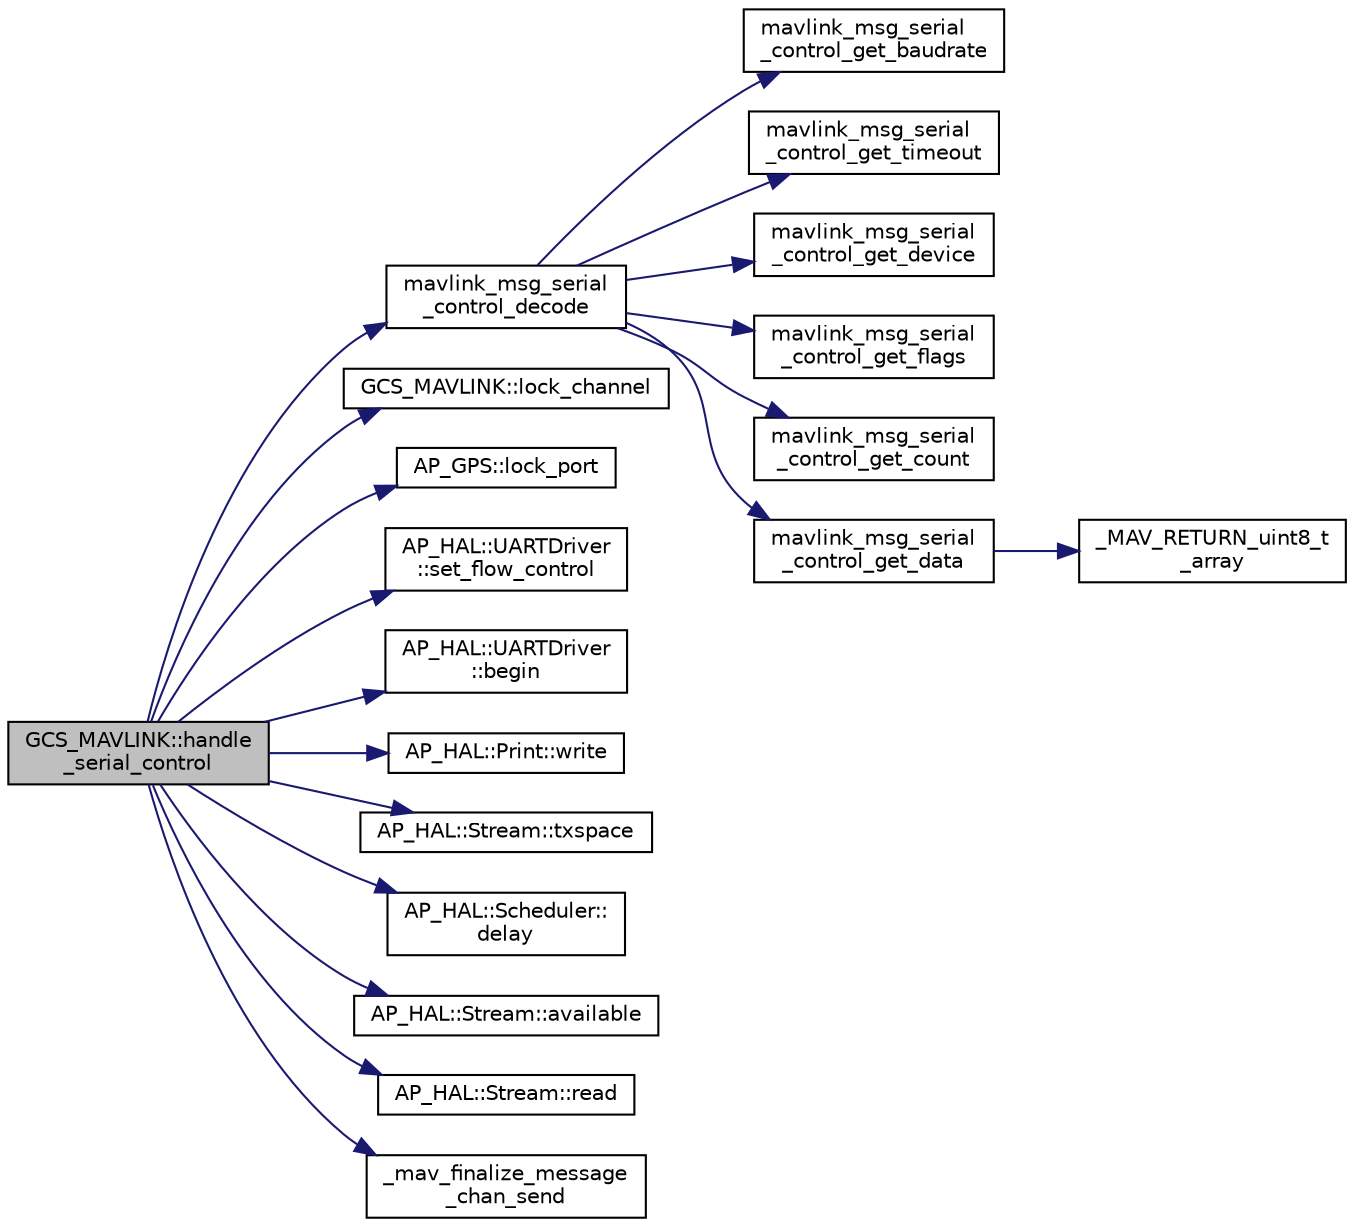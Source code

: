 digraph "GCS_MAVLINK::handle_serial_control"
{
 // INTERACTIVE_SVG=YES
  edge [fontname="Helvetica",fontsize="10",labelfontname="Helvetica",labelfontsize="10"];
  node [fontname="Helvetica",fontsize="10",shape=record];
  rankdir="LR";
  Node1 [label="GCS_MAVLINK::handle\l_serial_control",height=0.2,width=0.4,color="black", fillcolor="grey75", style="filled" fontcolor="black"];
  Node1 -> Node2 [color="midnightblue",fontsize="10",style="solid",fontname="Helvetica"];
  Node2 [label="mavlink_msg_serial\l_control_decode",height=0.2,width=0.4,color="black", fillcolor="white", style="filled",URL="$mavlink__msg__serial__control_8h.html#ad1d767fb6c15ba1b94137f0211584cdd",tooltip="Decode a serial_control message into a struct. "];
  Node2 -> Node3 [color="midnightblue",fontsize="10",style="solid",fontname="Helvetica"];
  Node3 [label="mavlink_msg_serial\l_control_get_baudrate",height=0.2,width=0.4,color="black", fillcolor="white", style="filled",URL="$mavlink__msg__serial__control_8h.html#aad0f99c51ba957bad4200ccc6641b2a3",tooltip="Get field baudrate from serial_control message. "];
  Node2 -> Node4 [color="midnightblue",fontsize="10",style="solid",fontname="Helvetica"];
  Node4 [label="mavlink_msg_serial\l_control_get_timeout",height=0.2,width=0.4,color="black", fillcolor="white", style="filled",URL="$mavlink__msg__serial__control_8h.html#abf5257865848724a112eff03586d4234",tooltip="Get field timeout from serial_control message. "];
  Node2 -> Node5 [color="midnightblue",fontsize="10",style="solid",fontname="Helvetica"];
  Node5 [label="mavlink_msg_serial\l_control_get_device",height=0.2,width=0.4,color="black", fillcolor="white", style="filled",URL="$mavlink__msg__serial__control_8h.html#ac3508529418ab6739af2a9675b43db5e",tooltip="Send a serial_control message. "];
  Node2 -> Node6 [color="midnightblue",fontsize="10",style="solid",fontname="Helvetica"];
  Node6 [label="mavlink_msg_serial\l_control_get_flags",height=0.2,width=0.4,color="black", fillcolor="white", style="filled",URL="$mavlink__msg__serial__control_8h.html#a379f795b38ebf8b6bbbc93e82e0b334d",tooltip="Get field flags from serial_control message. "];
  Node2 -> Node7 [color="midnightblue",fontsize="10",style="solid",fontname="Helvetica"];
  Node7 [label="mavlink_msg_serial\l_control_get_count",height=0.2,width=0.4,color="black", fillcolor="white", style="filled",URL="$mavlink__msg__serial__control_8h.html#a91c6115a48c05bfd223b22604c0361bd",tooltip="Get field count from serial_control message. "];
  Node2 -> Node8 [color="midnightblue",fontsize="10",style="solid",fontname="Helvetica"];
  Node8 [label="mavlink_msg_serial\l_control_get_data",height=0.2,width=0.4,color="black", fillcolor="white", style="filled",URL="$mavlink__msg__serial__control_8h.html#ad83b77ea25badc05281e80af21d5efc6",tooltip="Get field data from serial_control message. "];
  Node8 -> Node9 [color="midnightblue",fontsize="10",style="solid",fontname="Helvetica"];
  Node9 [label="_MAV_RETURN_uint8_t\l_array",height=0.2,width=0.4,color="black", fillcolor="white", style="filled",URL="$v0_89_2protocol_8h.html#a0577ed5da38b4eed5472e27dc94026c3"];
  Node1 -> Node10 [color="midnightblue",fontsize="10",style="solid",fontname="Helvetica"];
  Node10 [label="GCS_MAVLINK::lock_channel",height=0.2,width=0.4,color="black", fillcolor="white", style="filled",URL="$classGCS__MAVLINK.html#a7e936df0a7c89b61cb717118cb4c21a2"];
  Node1 -> Node11 [color="midnightblue",fontsize="10",style="solid",fontname="Helvetica"];
  Node11 [label="AP_GPS::lock_port",height=0.2,width=0.4,color="black", fillcolor="white", style="filled",URL="$classAP__GPS.html#a27bb197524818a82bd813d22a6b0c1b5"];
  Node1 -> Node12 [color="midnightblue",fontsize="10",style="solid",fontname="Helvetica"];
  Node12 [label="AP_HAL::UARTDriver\l::set_flow_control",height=0.2,width=0.4,color="black", fillcolor="white", style="filled",URL="$classAP__HAL_1_1UARTDriver.html#ae831a0d75f4760267d444c522e1271a1"];
  Node1 -> Node13 [color="midnightblue",fontsize="10",style="solid",fontname="Helvetica"];
  Node13 [label="AP_HAL::UARTDriver\l::begin",height=0.2,width=0.4,color="black", fillcolor="white", style="filled",URL="$classAP__HAL_1_1UARTDriver.html#a2a83124757f6f8f6eb4d25b11c9cb97e"];
  Node1 -> Node14 [color="midnightblue",fontsize="10",style="solid",fontname="Helvetica"];
  Node14 [label="AP_HAL::Print::write",height=0.2,width=0.4,color="black", fillcolor="white", style="filled",URL="$classAP__HAL_1_1Print.html#acc65391952a43334f8f5c9bef341f501"];
  Node1 -> Node15 [color="midnightblue",fontsize="10",style="solid",fontname="Helvetica"];
  Node15 [label="AP_HAL::Stream::txspace",height=0.2,width=0.4,color="black", fillcolor="white", style="filled",URL="$classAP__HAL_1_1Stream.html#a7028834212873394e906bcaf7f4a06b3"];
  Node1 -> Node16 [color="midnightblue",fontsize="10",style="solid",fontname="Helvetica"];
  Node16 [label="AP_HAL::Scheduler::\ldelay",height=0.2,width=0.4,color="black", fillcolor="white", style="filled",URL="$classAP__HAL_1_1Scheduler.html#ab3175e2e6223ccfe82f957e41cc12b26"];
  Node1 -> Node17 [color="midnightblue",fontsize="10",style="solid",fontname="Helvetica"];
  Node17 [label="AP_HAL::Stream::available",height=0.2,width=0.4,color="black", fillcolor="white", style="filled",URL="$classAP__HAL_1_1Stream.html#ae687e48f5689af94d66fb88822923e12"];
  Node1 -> Node18 [color="midnightblue",fontsize="10",style="solid",fontname="Helvetica"];
  Node18 [label="AP_HAL::Stream::read",height=0.2,width=0.4,color="black", fillcolor="white", style="filled",URL="$classAP__HAL_1_1Stream.html#ae42ff362cc2a7e527c22f92a3740c2ac"];
  Node1 -> Node19 [color="midnightblue",fontsize="10",style="solid",fontname="Helvetica"];
  Node19 [label="_mav_finalize_message\l_chan_send",height=0.2,width=0.4,color="black", fillcolor="white", style="filled",URL="$v0_89_2protocol_8h.html#a4cf2070546d162dc12b7e93ccac50ba1"];
}
